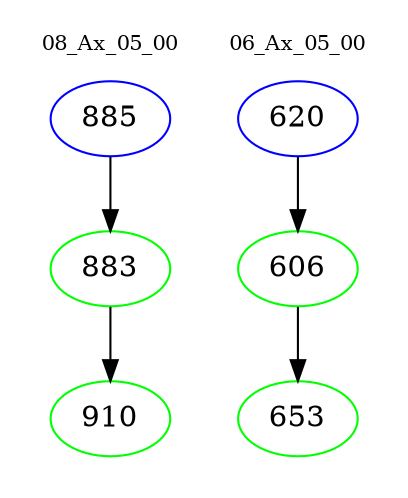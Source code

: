 digraph{
subgraph cluster_0 {
color = white
label = "08_Ax_05_00";
fontsize=10;
T0_885 [label="885", color="blue"]
T0_885 -> T0_883 [color="black"]
T0_883 [label="883", color="green"]
T0_883 -> T0_910 [color="black"]
T0_910 [label="910", color="green"]
}
subgraph cluster_1 {
color = white
label = "06_Ax_05_00";
fontsize=10;
T1_620 [label="620", color="blue"]
T1_620 -> T1_606 [color="black"]
T1_606 [label="606", color="green"]
T1_606 -> T1_653 [color="black"]
T1_653 [label="653", color="green"]
}
}
